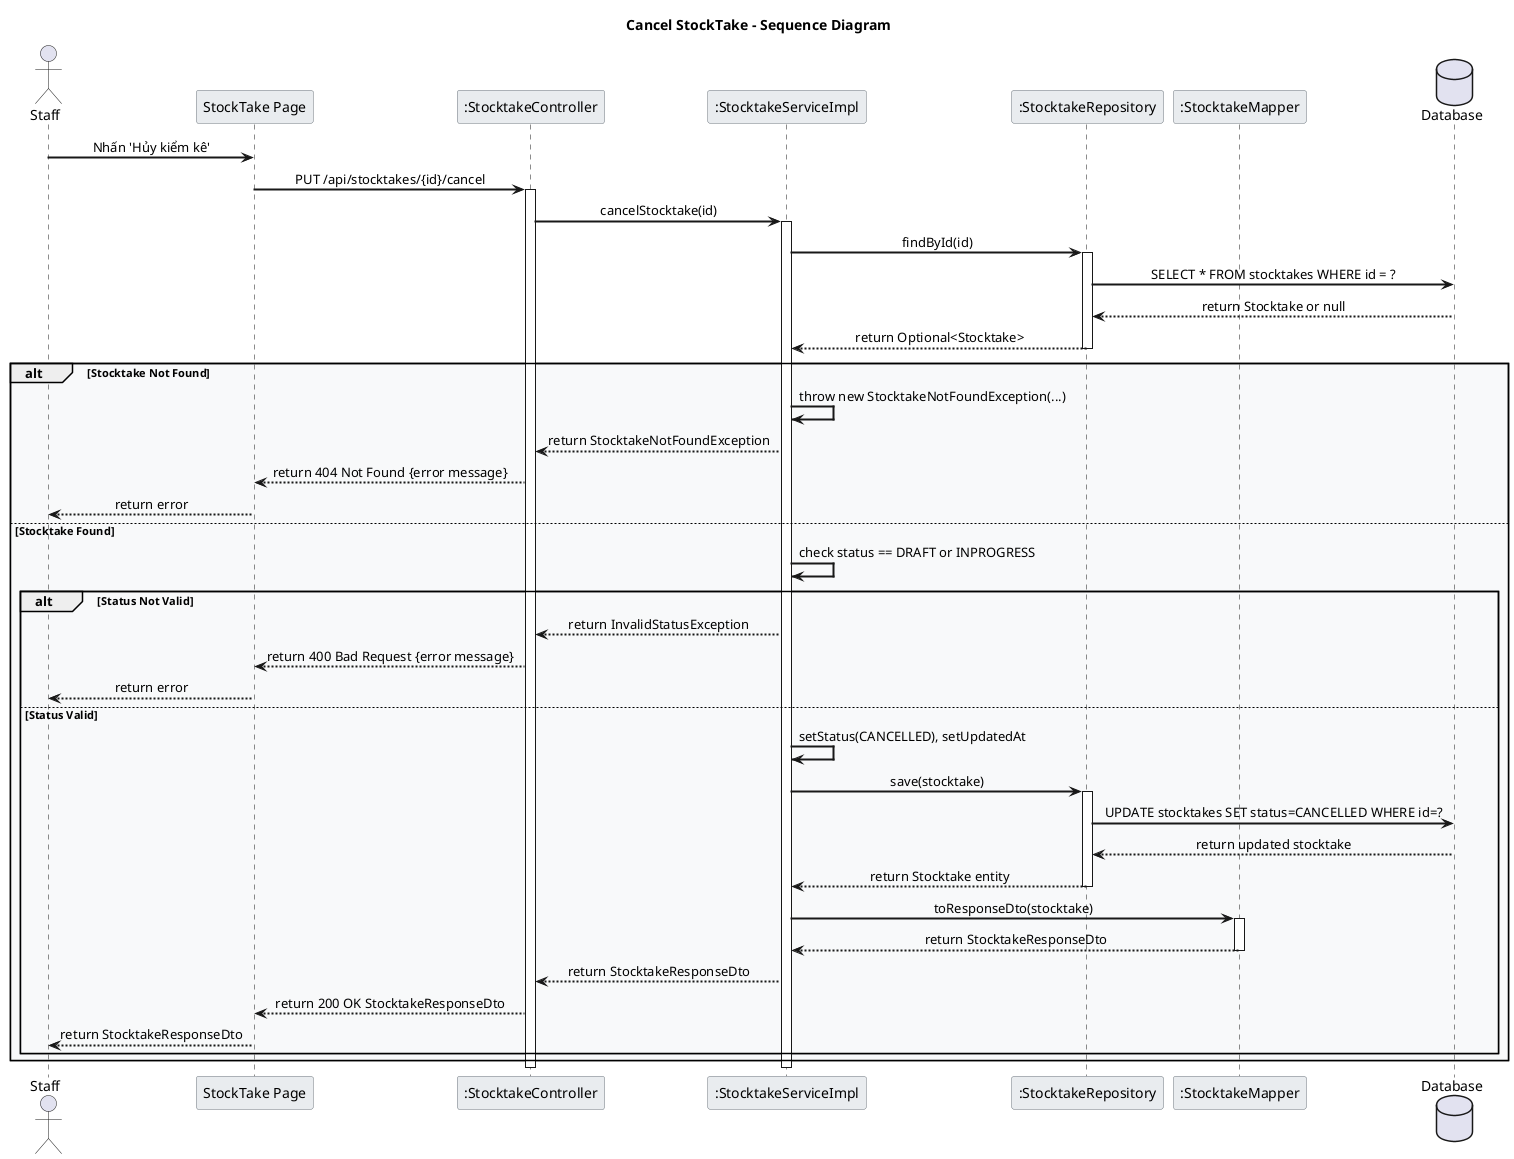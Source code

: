 @startuml Stocktake_Cancel_Sequence

skinparam backgroundColor white
skinparam sequenceArrowThickness 2
skinparam sequenceMessageAlign center
skinparam sequenceGroupBodyBackgroundColor #F8F9FA
skinparam sequenceParticipantBorderColor #6C757D
skinparam sequenceParticipantBackgroundColor #E9ECEF
skinparam sequenceLifeLineStroke dash

title Cancel StockTake - Sequence Diagram

actor Staff
participant "StockTake Page" as UI
participant ":StocktakeController" as CC
participant ":StocktakeServiceImpl" as CS
participant ":StocktakeRepository" as CR
participant ":StocktakeMapper" as CM
database "Database" as DB

Staff -> UI : Nhấn 'Hủy kiểm kê'
UI -> CC : PUT /api/stocktakes/{id}/cancel
activate CC
CC -> CS : cancelStocktake(id)
activate CS
CS -> CR : findById(id)
activate CR
CR -> DB : SELECT * FROM stocktakes WHERE id = ?
DB --> CR : return Stocktake or null
CR --> CS : return Optional<Stocktake>
deactivate CR
alt Stocktake Not Found
    CS -> CS : throw new StocktakeNotFoundException(...)
    CS --> CC : return StocktakeNotFoundException
    CC --> UI : return 404 Not Found {error message}
    UI --> Staff : return error
else Stocktake Found
    CS -> CS : check status == DRAFT or INPROGRESS
    alt Status Not Valid
        CS --> CC : return InvalidStatusException
        CC --> UI : return 400 Bad Request {error message}
        UI --> Staff : return error
    else Status Valid
        CS -> CS : setStatus(CANCELLED), setUpdatedAt
        CS -> CR : save(stocktake)
        activate CR
        CR -> DB : UPDATE stocktakes SET status=CANCELLED WHERE id=?
        DB --> CR : return updated stocktake
        CR --> CS : return Stocktake entity
        deactivate CR
        CS -> CM : toResponseDto(stocktake)
        activate CM
        CM --> CS : return StocktakeResponseDto
        deactivate CM
        CS --> CC : return StocktakeResponseDto
        CC --> UI : return 200 OK StocktakeResponseDto
        UI --> Staff : return StocktakeResponseDto
    end
end
deactivate CS
deactivate CC
@enduml 